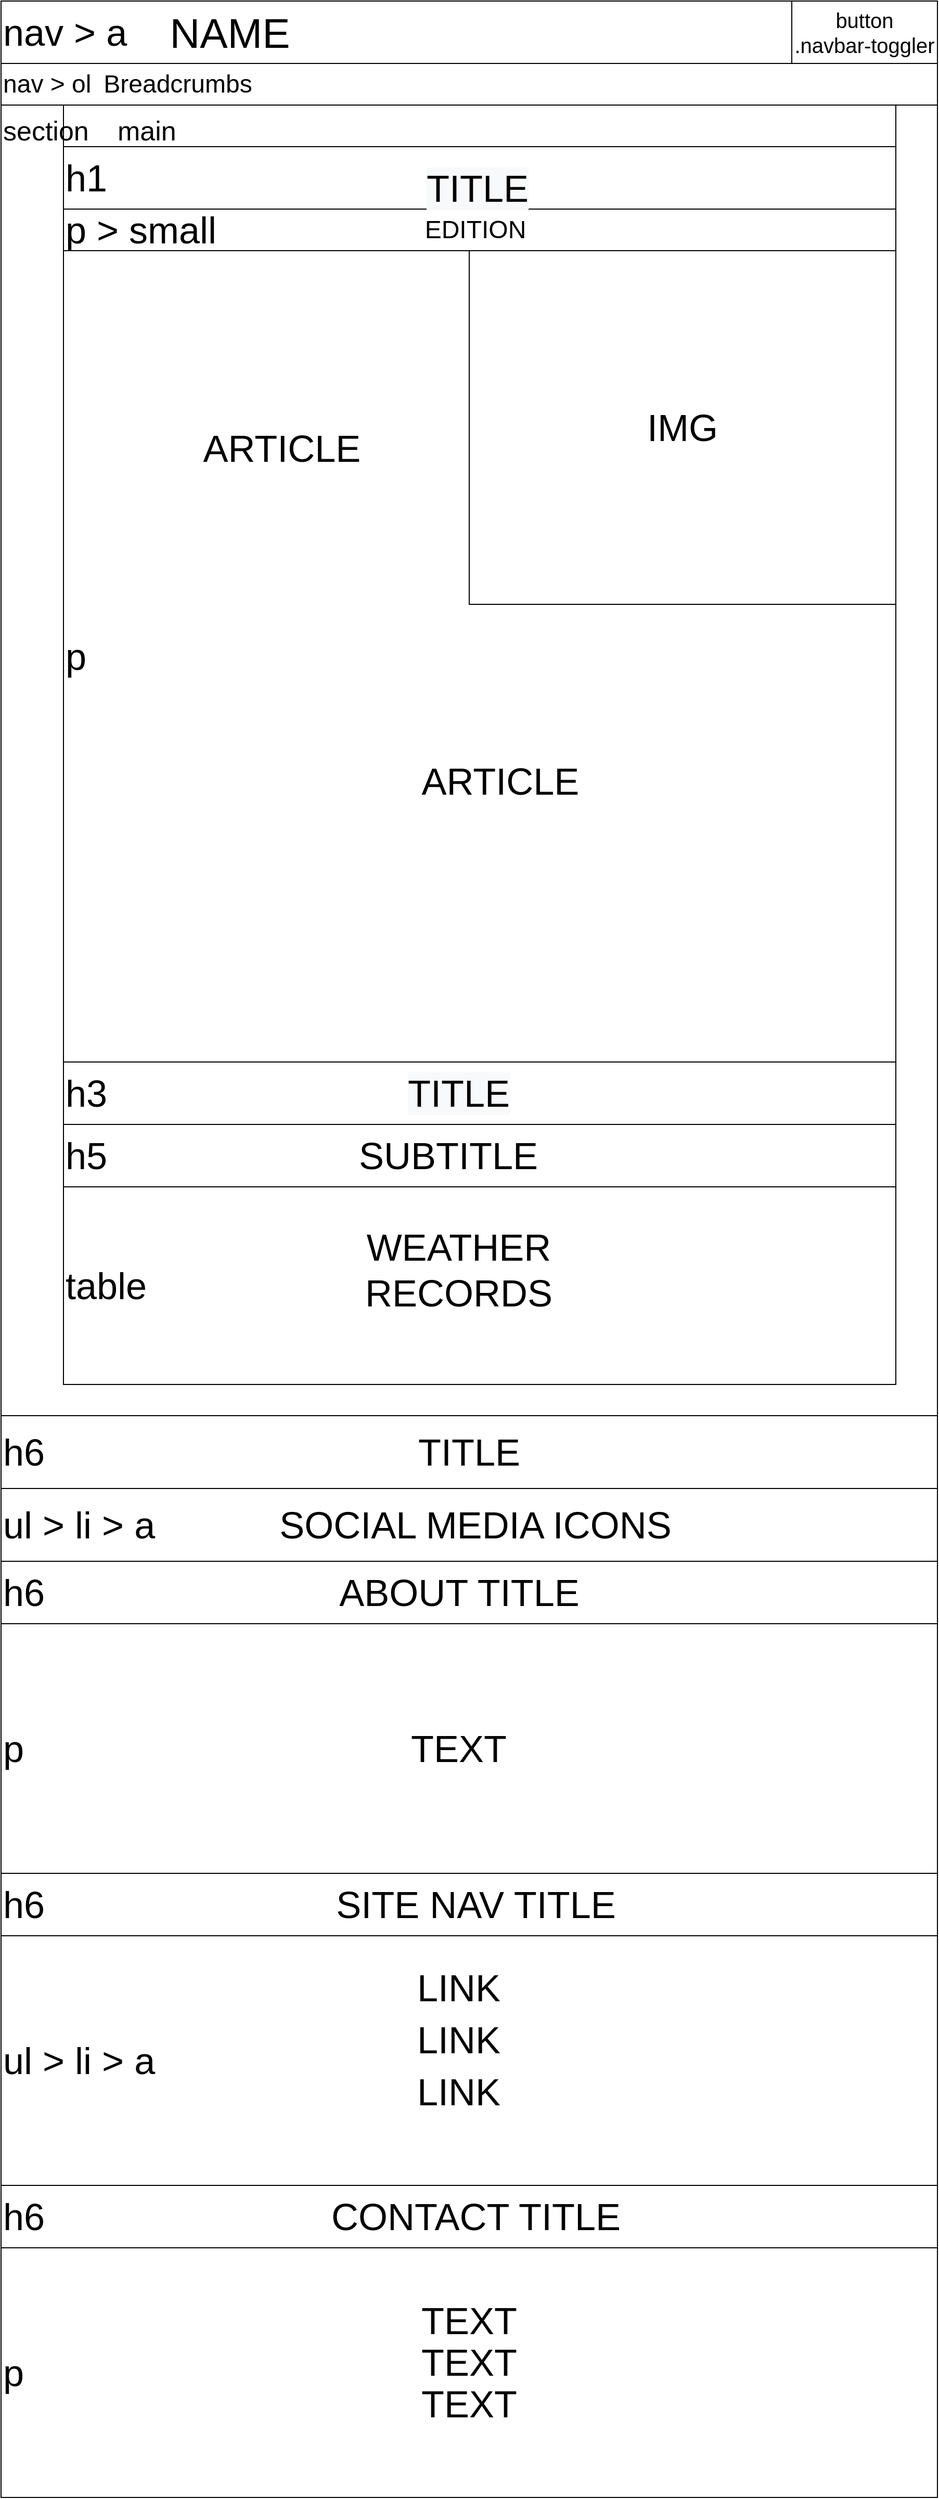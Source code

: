 <mxfile version="12.8.2"><diagram id="ugOjbWRDr27zC8zVwHeK" name="Page-1"><mxGraphModel grid="1" dx="2844" dy="1584" gridSize="10" guides="1" tooltips="1" connect="1" arrows="1" fold="1" page="1" pageScale="1" pageWidth="900" pageHeight="1600" math="0" shadow="0"><root><mxCell id="0"/><mxCell id="1" parent="0"/><mxCell id="L07H9hoiFdgcjU-3nm9L-1" value="&lt;div align=&quot;left&quot;&gt;&lt;font style=&quot;font-size: 36px&quot;&gt;nav &amp;gt; a&lt;/font&gt;&lt;/div&gt;" parent="1" style="rounded=0;whiteSpace=wrap;html=1;align=left;" vertex="1"><mxGeometry as="geometry" width="900" height="60"/></mxCell><mxCell id="L07H9hoiFdgcjU-3nm9L-2" value="&lt;div align=&quot;left&quot;&gt;&lt;font style=&quot;font-size: 24px&quot;&gt;nav &amp;gt; ol&lt;/font&gt;&lt;/div&gt;" parent="1" style="rounded=0;whiteSpace=wrap;html=1;align=left;" vertex="1"><mxGeometry as="geometry" width="900" height="40" y="60"/></mxCell><mxCell id="L07H9hoiFdgcjU-3nm9L-4" value="&lt;font style=&quot;font-size: 20px&quot;&gt;button&lt;br&gt;.navbar-toggler&lt;/font&gt;" parent="1" style="rounded=0;whiteSpace=wrap;html=1;" vertex="1"><mxGeometry as="geometry" width="140" height="60" x="760"/></mxCell><mxCell id="L07H9hoiFdgcjU-3nm9L-45" value="&lt;font style=&quot;font-size: 40px&quot;&gt;NAME&lt;/font&gt;" parent="1" style="text;html=1;strokeColor=none;fillColor=none;align=center;verticalAlign=middle;whiteSpace=wrap;rounded=0;" vertex="1"><mxGeometry as="geometry" width="160" height="20" x="140" y="20"/></mxCell><mxCell id="L07H9hoiFdgcjU-3nm9L-46" value="&lt;font style=&quot;font-size: 24px&quot;&gt;Breadcrumbs&lt;/font&gt;" parent="1" style="text;html=1;strokeColor=none;fillColor=none;align=center;verticalAlign=middle;whiteSpace=wrap;rounded=0;" vertex="1"><mxGeometry as="geometry" width="100" height="20" x="120" y="70"/></mxCell><mxCell id="jxTHOloDYb_lP7OJCzeF-67" value="" parent="1" style="rounded=0;whiteSpace=wrap;html=1;" vertex="1"><mxGeometry as="geometry" width="900" height="1260" y="100"/></mxCell><mxCell id="jxTHOloDYb_lP7OJCzeF-69" value="" parent="1" style="rounded=0;whiteSpace=wrap;html=1;" vertex="1"><mxGeometry as="geometry" width="800" height="1230" x="60" y="100"/></mxCell><mxCell id="jxTHOloDYb_lP7OJCzeF-68" value="&lt;div align=&quot;left&quot; style=&quot;font-size: 26px&quot;&gt;&lt;font style=&quot;font-size: 26px&quot;&gt;section&lt;/font&gt;&lt;/div&gt;" parent="1" style="text;html=1;strokeColor=none;fillColor=none;align=left;verticalAlign=middle;whiteSpace=wrap;rounded=0;" vertex="1"><mxGeometry as="geometry" width="120" height="50" y="100"/></mxCell><mxCell id="jxTHOloDYb_lP7OJCzeF-70" value="&lt;div align=&quot;left&quot; style=&quot;font-size: 26px&quot;&gt;&lt;font style=&quot;font-size: 26px&quot;&gt;main&lt;/font&gt;&lt;/div&gt;" parent="1" style="text;html=1;strokeColor=none;fillColor=none;align=left;verticalAlign=middle;whiteSpace=wrap;rounded=0;" vertex="1"><mxGeometry as="geometry" width="120" height="50" x="110" y="100"/></mxCell><mxCell id="jxTHOloDYb_lP7OJCzeF-72" value="&lt;div align=&quot;left&quot;&gt;&lt;font style=&quot;font-size: 36px&quot;&gt;h1&lt;/font&gt;&lt;/div&gt;" parent="1" style="rounded=0;whiteSpace=wrap;html=1;align=left;" vertex="1"><mxGeometry as="geometry" width="800" height="60" x="60" y="140"/></mxCell><mxCell id="jxTHOloDYb_lP7OJCzeF-73" value="&lt;div align=&quot;left&quot;&gt;&lt;font style=&quot;font-size: 36px&quot;&gt;p &amp;gt; small&lt;/font&gt;&lt;/div&gt;" parent="1" style="rounded=0;whiteSpace=wrap;html=1;align=left;" vertex="1"><mxGeometry as="geometry" width="800" height="40" x="60" y="200"/></mxCell><mxCell id="jxTHOloDYb_lP7OJCzeF-74" value="&lt;div align=&quot;left&quot;&gt;&lt;font style=&quot;font-size: 36px&quot;&gt;p&lt;/font&gt;&lt;/div&gt;" parent="1" style="rounded=0;whiteSpace=wrap;html=1;align=left;" vertex="1"><mxGeometry as="geometry" width="800" height="780" x="60" y="240"/></mxCell><mxCell id="jxTHOloDYb_lP7OJCzeF-75" value="&lt;font style=&quot;font-size: 36px&quot;&gt;IMG&lt;/font&gt;" parent="1" style="rounded=0;whiteSpace=wrap;html=1;" vertex="1"><mxGeometry as="geometry" width="410" height="340" x="450" y="240"/></mxCell><mxCell id="jxTHOloDYb_lP7OJCzeF-76" value="&lt;div align=&quot;left&quot;&gt;&lt;font style=&quot;font-size: 36px&quot;&gt;table&lt;/font&gt;&lt;/div&gt;" parent="1" style="rounded=0;whiteSpace=wrap;html=1;align=left;" vertex="1"><mxGeometry as="geometry" width="800" height="190" x="60" y="1140"/></mxCell><mxCell id="jxTHOloDYb_lP7OJCzeF-77" value="&lt;div align=&quot;left&quot;&gt;&lt;font style=&quot;font-size: 36px&quot;&gt;h3&lt;/font&gt;&lt;/div&gt;" parent="1" style="rounded=0;whiteSpace=wrap;html=1;align=left;" vertex="1"><mxGeometry as="geometry" width="800" height="60" x="60" y="1020"/></mxCell><mxCell id="jxTHOloDYb_lP7OJCzeF-78" value="&lt;div align=&quot;left&quot;&gt;&lt;font style=&quot;font-size: 36px&quot;&gt;h5&lt;/font&gt;&lt;/div&gt;" parent="1" style="rounded=0;whiteSpace=wrap;html=1;align=left;" vertex="1"><mxGeometry as="geometry" width="800" height="60" x="60" y="1080"/></mxCell><mxCell id="jxTHOloDYb_lP7OJCzeF-79" value="&lt;font style=&quot;font-size: 36px&quot;&gt;ARTICLE&lt;/font&gt;" parent="1" style="text;html=1;strokeColor=none;fillColor=none;align=center;verticalAlign=middle;whiteSpace=wrap;rounded=0;" vertex="1"><mxGeometry as="geometry" width="260" height="20" x="140" y="420"/></mxCell><mxCell id="jxTHOloDYb_lP7OJCzeF-80" value="&lt;font style=&quot;font-size: 36px&quot;&gt;ARTICLE&lt;/font&gt;" parent="1" style="text;html=1;strokeColor=none;fillColor=none;align=center;verticalAlign=middle;whiteSpace=wrap;rounded=0;" vertex="1"><mxGeometry as="geometry" width="260" height="20" x="350" y="740"/></mxCell><mxCell id="jxTHOloDYb_lP7OJCzeF-81" value="&lt;font style=&quot;font-size: 36px&quot;&gt;&lt;span style=&quot;display: inline ; float: none ; background-color: rgb(248 , 249 , 250) ; color: rgb(0 , 0 , 0) ; font-family: &amp;#34;helvetica&amp;#34; ; font-size: 36px ; font-style: normal ; font-variant: normal ; font-weight: 400 ; letter-spacing: normal ; text-align: center ; text-decoration: none ; text-indent: 0px ; text-transform: none ; white-space: normal ; word-spacing: 0px&quot;&gt;TITLE&lt;/span&gt;&lt;/font&gt;&lt;b&gt;&lt;/b&gt;&lt;i&gt;&lt;/i&gt;&lt;u&gt;&lt;/u&gt;&lt;sub&gt;&lt;/sub&gt;&lt;sup&gt;&lt;/sup&gt;&lt;strike&gt;&lt;/strike&gt;" parent="1" style="text;html=1;strokeColor=none;fillColor=none;align=center;verticalAlign=middle;whiteSpace=wrap;rounded=0;" vertex="1"><mxGeometry as="geometry" width="260" height="20" x="310" y="1040"/></mxCell><mxCell id="jxTHOloDYb_lP7OJCzeF-82" value="&lt;font style=&quot;font-size: 36px&quot;&gt;SUBTITLE&lt;/font&gt;" parent="1" style="text;html=1;strokeColor=none;fillColor=none;align=center;verticalAlign=middle;whiteSpace=wrap;rounded=0;" vertex="1"><mxGeometry as="geometry" width="260" height="20" x="300" y="1100"/></mxCell><mxCell id="jxTHOloDYb_lP7OJCzeF-83" value="&lt;font style=&quot;font-size: 36px&quot;&gt;WEATHER RECORDS&lt;/font&gt;" parent="1" style="text;html=1;strokeColor=none;fillColor=none;align=center;verticalAlign=middle;whiteSpace=wrap;rounded=0;" vertex="1"><mxGeometry as="geometry" width="280" height="20" x="300" y="1210"/></mxCell><mxCell id="jxTHOloDYb_lP7OJCzeF-85" value="&lt;font style=&quot;font-size: 24px&quot;&gt;EDITION&lt;/font&gt;" parent="1" style="text;html=1;strokeColor=none;fillColor=none;align=center;verticalAlign=middle;whiteSpace=wrap;rounded=0;" vertex="1"><mxGeometry as="geometry" width="260" height="20" x="326" y="210"/></mxCell><mxCell id="jxTHOloDYb_lP7OJCzeF-86" value="&lt;font style=&quot;font-size: 36px&quot;&gt;&lt;span style=&quot;display: inline ; float: none ; background-color: rgb(248 , 249 , 250) ; color: rgb(0 , 0 , 0) ; font-family: &amp;#34;helvetica&amp;#34; ; font-size: 36px ; font-style: normal ; font-variant: normal ; font-weight: 400 ; letter-spacing: normal ; text-align: center ; text-decoration: none ; text-indent: 0px ; text-transform: none ; white-space: normal ; word-spacing: 0px&quot;&gt;TITLE&lt;/span&gt;&lt;/font&gt;&lt;b&gt;&lt;/b&gt;&lt;i&gt;&lt;/i&gt;&lt;u&gt;&lt;/u&gt;&lt;sub&gt;&lt;/sub&gt;&lt;sup&gt;&lt;/sup&gt;&lt;strike&gt;&lt;/strike&gt;" parent="1" style="text;html=1;strokeColor=none;fillColor=none;align=center;verticalAlign=middle;whiteSpace=wrap;rounded=0;" vertex="1"><mxGeometry as="geometry" width="260" height="20" x="327.5" y="170"/></mxCell><mxCell id="jxTHOloDYb_lP7OJCzeF-87" value="&lt;div align=&quot;left&quot; style=&quot;font-size: 36px&quot;&gt;h6&lt;/div&gt;" parent="1" style="rounded=0;whiteSpace=wrap;html=1;align=left;" vertex="1"><mxGeometry as="geometry" width="900" height="70" y="1360"/></mxCell><mxCell id="jxTHOloDYb_lP7OJCzeF-88" value="&lt;div align=&quot;left&quot; style=&quot;font-size: 36px&quot;&gt;&lt;font style=&quot;font-size: 36px&quot;&gt;ul &amp;gt; li &amp;gt; a&lt;/font&gt;&lt;br&gt;&lt;/div&gt;" parent="1" style="rounded=0;whiteSpace=wrap;html=1;align=left;" vertex="1"><mxGeometry as="geometry" width="900" height="70" y="1430"/></mxCell><mxCell id="jxTHOloDYb_lP7OJCzeF-89" value="&lt;font style=&quot;font-size: 36px&quot;&gt;TITLE&lt;/font&gt;" parent="1" style="text;html=1;strokeColor=none;fillColor=none;align=center;verticalAlign=middle;whiteSpace=wrap;rounded=0;" vertex="1"><mxGeometry as="geometry" width="130" height="20" x="385" y="1385"/></mxCell><mxCell id="jxTHOloDYb_lP7OJCzeF-90" value="&lt;font style=&quot;font-size: 36px&quot;&gt;SOCIAL MEDIA ICONS&lt;/font&gt;" parent="1" style="text;html=1;strokeColor=none;fillColor=none;align=center;verticalAlign=middle;whiteSpace=wrap;rounded=0;" vertex="1"><mxGeometry as="geometry" width="388" height="20" x="262" y="1455"/></mxCell><mxCell id="jxTHOloDYb_lP7OJCzeF-91" value="&lt;div align=&quot;left&quot;&gt;&lt;font style=&quot;font-size: 36px&quot;&gt;h6&lt;/font&gt;&lt;/div&gt;" parent="1" style="rounded=0;whiteSpace=wrap;html=1;align=left;" vertex="1"><mxGeometry as="geometry" width="900" height="60" y="1500"/></mxCell><mxCell id="jxTHOloDYb_lP7OJCzeF-92" value="&lt;font style=&quot;font-size: 36px&quot;&gt;ABOUT TITLE&lt;/font&gt;" parent="1" style="text;html=1;strokeColor=none;fillColor=none;align=center;verticalAlign=middle;whiteSpace=wrap;rounded=0;" vertex="1"><mxGeometry as="geometry" width="245" height="20" x="317.5" y="1520"/></mxCell><mxCell id="jxTHOloDYb_lP7OJCzeF-93" value="&lt;div align=&quot;left&quot;&gt;&lt;font style=&quot;font-size: 36px&quot;&gt;p&lt;/font&gt;&lt;/div&gt;" parent="1" style="rounded=0;whiteSpace=wrap;html=1;align=left;" vertex="1"><mxGeometry as="geometry" width="900" height="240" y="1560"/></mxCell><mxCell id="jxTHOloDYb_lP7OJCzeF-94" value="&lt;font style=&quot;font-size: 36px&quot;&gt;TEXT&lt;/font&gt;" parent="1" style="text;html=1;strokeColor=none;fillColor=none;align=center;verticalAlign=middle;whiteSpace=wrap;rounded=0;" vertex="1"><mxGeometry as="geometry" width="130" height="20" x="375" y="1670"/></mxCell><mxCell id="jxTHOloDYb_lP7OJCzeF-95" value="&lt;div align=&quot;left&quot;&gt;&lt;font style=&quot;font-size: 36px&quot;&gt;h6&lt;/font&gt;&lt;/div&gt;" parent="1" style="rounded=0;whiteSpace=wrap;html=1;align=left;" vertex="1"><mxGeometry as="geometry" width="900" height="60" y="1800"/></mxCell><mxCell id="jxTHOloDYb_lP7OJCzeF-96" value="&lt;font style=&quot;font-size: 36px&quot;&gt;SITE NAV TITLE&lt;/font&gt;" parent="1" style="text;html=1;strokeColor=none;fillColor=none;align=center;verticalAlign=middle;whiteSpace=wrap;rounded=0;" vertex="1"><mxGeometry as="geometry" width="305" height="20" x="303.5" y="1820"/></mxCell><mxCell id="jxTHOloDYb_lP7OJCzeF-97" value="&lt;div align=&quot;left&quot;&gt;&lt;font style=&quot;font-size: 36px&quot;&gt;ul &amp;gt; li &amp;gt; a&lt;/font&gt;&lt;/div&gt;" parent="1" style="rounded=0;whiteSpace=wrap;html=1;align=left;" vertex="1"><mxGeometry as="geometry" width="900" height="240" y="1860"/></mxCell><mxCell id="jxTHOloDYb_lP7OJCzeF-98" value="&lt;font style=&quot;font-size: 36px&quot;&gt;LINK&lt;/font&gt;" parent="1" style="text;html=1;strokeColor=none;fillColor=none;align=center;verticalAlign=middle;whiteSpace=wrap;rounded=0;" vertex="1"><mxGeometry as="geometry" width="130" height="20" x="375" y="1900"/></mxCell><mxCell id="jxTHOloDYb_lP7OJCzeF-99" value="&lt;font style=&quot;font-size: 36px&quot;&gt;LINK&lt;/font&gt;" parent="1" style="text;html=1;strokeColor=none;fillColor=none;align=center;verticalAlign=middle;whiteSpace=wrap;rounded=0;" vertex="1"><mxGeometry as="geometry" width="130" height="20" x="375" y="1950"/></mxCell><mxCell id="jxTHOloDYb_lP7OJCzeF-100" value="&lt;font style=&quot;font-size: 36px&quot;&gt;LINK&lt;/font&gt;" parent="1" style="text;html=1;strokeColor=none;fillColor=none;align=center;verticalAlign=middle;whiteSpace=wrap;rounded=0;" vertex="1"><mxGeometry as="geometry" width="130" height="20" x="375" y="2000"/></mxCell><mxCell id="jxTHOloDYb_lP7OJCzeF-101" value="&lt;div align=&quot;left&quot;&gt;&lt;font style=&quot;font-size: 36px&quot;&gt;h6&lt;/font&gt;&lt;/div&gt;" parent="1" style="rounded=0;whiteSpace=wrap;html=1;align=left;" vertex="1"><mxGeometry as="geometry" width="900" height="60" y="2100"/></mxCell><mxCell id="jxTHOloDYb_lP7OJCzeF-102" value="&lt;font style=&quot;font-size: 36px&quot;&gt;CONTACT TITLE&lt;/font&gt;" parent="1" style="text;html=1;strokeColor=none;fillColor=none;align=center;verticalAlign=middle;whiteSpace=wrap;rounded=0;" vertex="1"><mxGeometry as="geometry" width="305" height="20" x="303.5" y="2120"/></mxCell><mxCell id="jxTHOloDYb_lP7OJCzeF-103" value="&lt;div align=&quot;left&quot;&gt;&lt;font style=&quot;font-size: 36px&quot;&gt;p&lt;/font&gt;&lt;/div&gt;" parent="1" style="rounded=0;whiteSpace=wrap;html=1;align=left;" vertex="1"><mxGeometry as="geometry" width="900" height="240" y="2160"/></mxCell><mxCell id="jxTHOloDYb_lP7OJCzeF-104" value="&lt;font style=&quot;font-size: 36px&quot;&gt;TEXT&lt;/font&gt;" parent="1" style="text;html=1;strokeColor=none;fillColor=none;align=center;verticalAlign=middle;whiteSpace=wrap;rounded=0;" vertex="1"><mxGeometry as="geometry" width="130" height="20" x="385" y="2260"/></mxCell><mxCell id="jxTHOloDYb_lP7OJCzeF-105" value="&lt;font style=&quot;font-size: 36px&quot;&gt;TEXT&lt;/font&gt;" parent="1" style="text;html=1;strokeColor=none;fillColor=none;align=center;verticalAlign=middle;whiteSpace=wrap;rounded=0;" vertex="1"><mxGeometry as="geometry" width="130" height="20" x="385" y="2300"/></mxCell><mxCell id="jxTHOloDYb_lP7OJCzeF-106" value="&lt;font style=&quot;font-size: 36px&quot;&gt;TEXT&lt;/font&gt;" parent="1" style="text;html=1;strokeColor=none;fillColor=none;align=center;verticalAlign=middle;whiteSpace=wrap;rounded=0;" vertex="1"><mxGeometry as="geometry" width="130" height="20" x="385" y="2220"/></mxCell></root></mxGraphModel></diagram></mxfile>